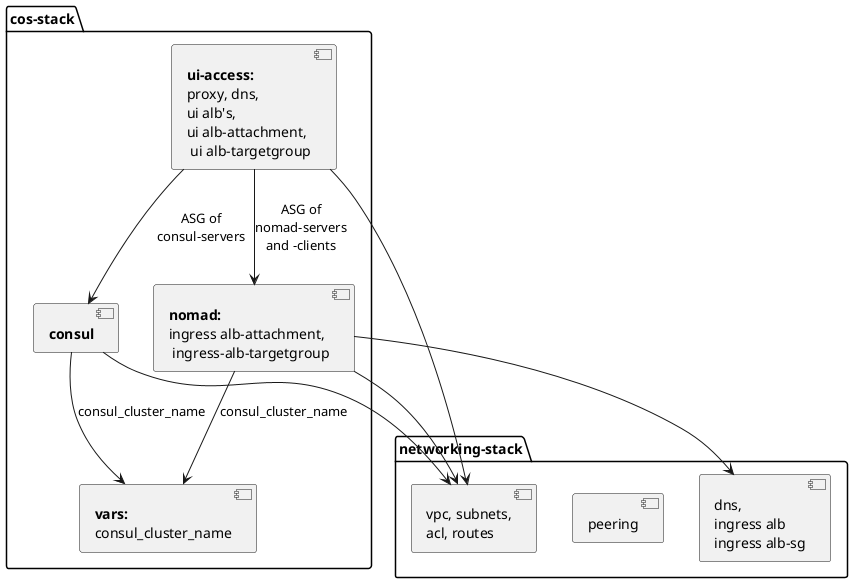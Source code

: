 @startuml

package "networking-stack"{
  [vpc, subnets,\nacl, routes] as BNW
  [peering]
  [dns,\ningress alb\ningress alb-sg] as INGR
}

package "cos-stack"{
  [**consul**] as CS
  [**ui-access:**\nproxy, dns,\nui alb's,\nui alb-attachment,\n ui alb-targetgroup] as UI
  [**nomad:**\ningress alb-attachment,\n ingress-alb-targetgroup] as NM
  [**vars:**\nconsul_cluster_name] as VARS
}

NM --> BNW
NM --> INGR
CS --> BNW
UI --> BNW
UI --> NM: ASG of\nnomad-servers\nand -clients
UI --> CS: ASG of\nconsul-servers
CS --> VARS: consul_cluster_name
NM --> VARS: consul_cluster_name

@enduml
